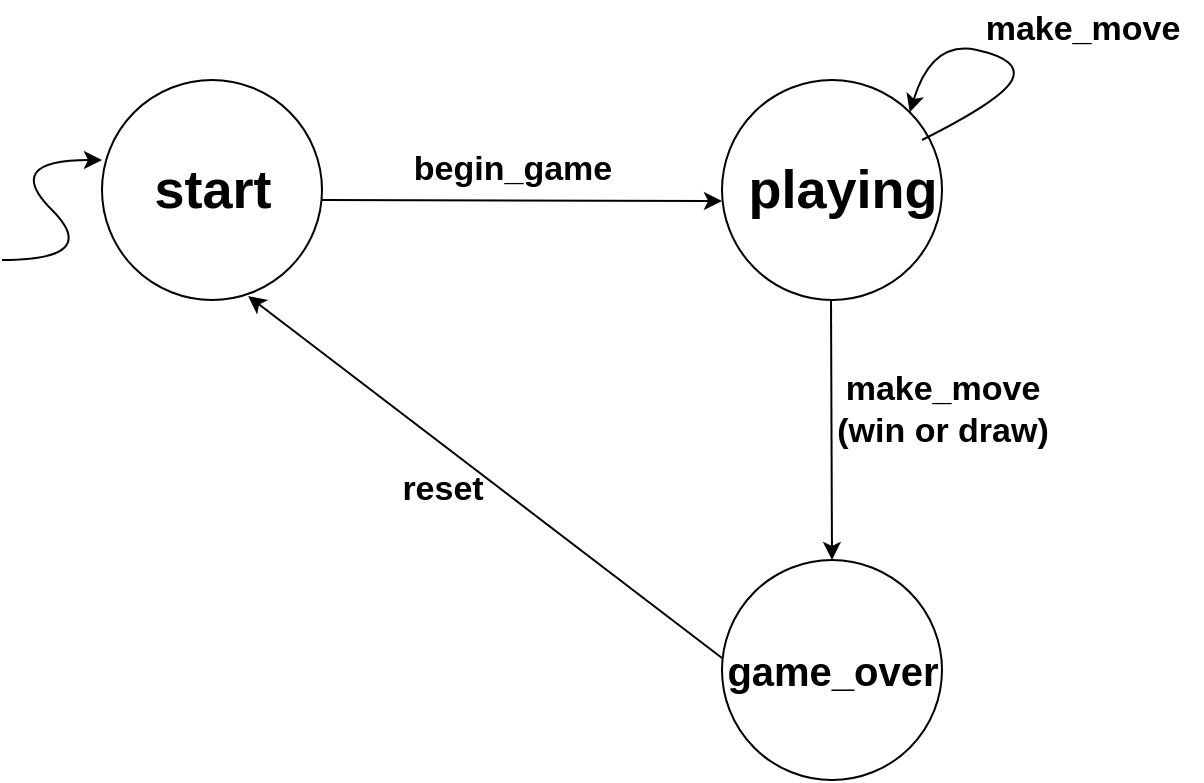 <mxfile version="24.4.7" type="device">
  <diagram name="Page-1" id="bc7b15i4IZp8_H-XlqAE">
    <mxGraphModel dx="1026" dy="650" grid="1" gridSize="10" guides="1" tooltips="1" connect="1" arrows="1" fold="1" page="1" pageScale="1" pageWidth="850" pageHeight="1100" math="0" shadow="0">
      <root>
        <mxCell id="0" />
        <mxCell id="1" parent="0" />
        <mxCell id="Olo1gMeRh3LsTrFDg5S3-1" value="" style="ellipse;whiteSpace=wrap;html=1;aspect=fixed;" vertex="1" parent="1">
          <mxGeometry x="130" y="180" width="110" height="110" as="geometry" />
        </mxCell>
        <mxCell id="Olo1gMeRh3LsTrFDg5S3-3" value="" style="curved=1;endArrow=classic;html=1;rounded=0;" edge="1" parent="1">
          <mxGeometry width="50" height="50" relative="1" as="geometry">
            <mxPoint x="80" y="270" as="sourcePoint" />
            <mxPoint x="130" y="220" as="targetPoint" />
            <Array as="points">
              <mxPoint x="130" y="270" />
              <mxPoint x="80" y="220" />
            </Array>
          </mxGeometry>
        </mxCell>
        <mxCell id="Olo1gMeRh3LsTrFDg5S3-4" value="" style="endArrow=classic;html=1;rounded=0;" edge="1" parent="1">
          <mxGeometry width="50" height="50" relative="1" as="geometry">
            <mxPoint x="240" y="240" as="sourcePoint" />
            <mxPoint x="440" y="240.5" as="targetPoint" />
          </mxGeometry>
        </mxCell>
        <mxCell id="Olo1gMeRh3LsTrFDg5S3-7" value="" style="ellipse;whiteSpace=wrap;html=1;aspect=fixed;" vertex="1" parent="1">
          <mxGeometry x="440" y="420" width="110" height="110" as="geometry" />
        </mxCell>
        <mxCell id="Olo1gMeRh3LsTrFDg5S3-8" value="" style="ellipse;whiteSpace=wrap;html=1;aspect=fixed;" vertex="1" parent="1">
          <mxGeometry x="440" y="180" width="110" height="110" as="geometry" />
        </mxCell>
        <mxCell id="Olo1gMeRh3LsTrFDg5S3-10" value="" style="endArrow=classic;html=1;rounded=0;entryX=0.5;entryY=0;entryDx=0;entryDy=0;" edge="1" parent="1" target="Olo1gMeRh3LsTrFDg5S3-7">
          <mxGeometry width="50" height="50" relative="1" as="geometry">
            <mxPoint x="494.5" y="290" as="sourcePoint" />
            <mxPoint x="494.5" y="390" as="targetPoint" />
          </mxGeometry>
        </mxCell>
        <mxCell id="Olo1gMeRh3LsTrFDg5S3-11" value="&lt;b&gt;&lt;font style=&quot;font-size: 27px;&quot;&gt;start&lt;/font&gt;&lt;/b&gt;" style="text;html=1;align=center;verticalAlign=middle;resizable=0;points=[];autosize=1;strokeColor=none;fillColor=none;" vertex="1" parent="1">
          <mxGeometry x="145" y="210" width="80" height="50" as="geometry" />
        </mxCell>
        <mxCell id="Olo1gMeRh3LsTrFDg5S3-12" value="&lt;span style=&quot;font-size: 27px;&quot;&gt;&lt;b&gt;playing&lt;/b&gt;&lt;/span&gt;" style="text;html=1;align=center;verticalAlign=middle;resizable=0;points=[];autosize=1;strokeColor=none;fillColor=none;" vertex="1" parent="1">
          <mxGeometry x="440" y="210" width="120" height="50" as="geometry" />
        </mxCell>
        <mxCell id="Olo1gMeRh3LsTrFDg5S3-13" value="&lt;b style=&quot;&quot;&gt;&lt;font style=&quot;font-size: 20px;&quot;&gt;game_over&lt;/font&gt;&lt;/b&gt;" style="text;html=1;align=center;verticalAlign=middle;resizable=0;points=[];autosize=1;strokeColor=none;fillColor=none;strokeWidth=3;" vertex="1" parent="1">
          <mxGeometry x="430" y="455" width="130" height="40" as="geometry" />
        </mxCell>
        <mxCell id="Olo1gMeRh3LsTrFDg5S3-15" value="" style="curved=1;endArrow=classic;html=1;rounded=0;entryX=1;entryY=0;entryDx=0;entryDy=0;" edge="1" parent="1" target="Olo1gMeRh3LsTrFDg5S3-8">
          <mxGeometry width="50" height="50" relative="1" as="geometry">
            <mxPoint x="540" y="210" as="sourcePoint" />
            <mxPoint x="540" y="180" as="targetPoint" />
            <Array as="points">
              <mxPoint x="580" y="190" />
              <mxPoint x="590" y="170" />
              <mxPoint x="545" y="160" />
            </Array>
          </mxGeometry>
        </mxCell>
        <mxCell id="Olo1gMeRh3LsTrFDg5S3-16" value="&lt;span style=&quot;font-size: 17px;&quot;&gt;&lt;b&gt;begin_game&lt;/b&gt;&lt;/span&gt;" style="text;html=1;align=center;verticalAlign=middle;resizable=0;points=[];autosize=1;strokeColor=none;fillColor=none;" vertex="1" parent="1">
          <mxGeometry x="275" y="210" width="120" height="30" as="geometry" />
        </mxCell>
        <mxCell id="Olo1gMeRh3LsTrFDg5S3-17" value="&lt;span style=&quot;font-size: 17px;&quot;&gt;&lt;b&gt;make_move&lt;/b&gt;&lt;/span&gt;" style="text;html=1;align=center;verticalAlign=middle;resizable=0;points=[];autosize=1;strokeColor=none;fillColor=none;" vertex="1" parent="1">
          <mxGeometry x="560" y="140" width="120" height="30" as="geometry" />
        </mxCell>
        <mxCell id="Olo1gMeRh3LsTrFDg5S3-18" value="&lt;span style=&quot;font-size: 17px;&quot;&gt;&lt;b&gt;make_move&lt;/b&gt;&lt;/span&gt;&lt;div&gt;&lt;span style=&quot;font-size: 17px;&quot;&gt;&lt;b&gt;(win or draw)&lt;/b&gt;&lt;/span&gt;&lt;/div&gt;" style="text;html=1;align=center;verticalAlign=middle;resizable=0;points=[];autosize=1;strokeColor=none;fillColor=none;" vertex="1" parent="1">
          <mxGeometry x="485" y="320" width="130" height="50" as="geometry" />
        </mxCell>
        <mxCell id="Olo1gMeRh3LsTrFDg5S3-19" value="" style="endArrow=classic;html=1;rounded=0;entryX=0.664;entryY=0.982;entryDx=0;entryDy=0;entryPerimeter=0;exitX=0;exitY=0.125;exitDx=0;exitDy=0;exitPerimeter=0;" edge="1" parent="1" target="Olo1gMeRh3LsTrFDg5S3-1">
          <mxGeometry width="50" height="50" relative="1" as="geometry">
            <mxPoint x="440" y="469.01" as="sourcePoint" />
            <mxPoint x="215.02" y="300" as="targetPoint" />
            <Array as="points">
              <mxPoint x="440" y="469.01" />
            </Array>
          </mxGeometry>
        </mxCell>
        <mxCell id="Olo1gMeRh3LsTrFDg5S3-20" value="&lt;b&gt;&lt;font style=&quot;font-size: 17px;&quot;&gt;reset&lt;/font&gt;&lt;/b&gt;" style="text;html=1;align=center;verticalAlign=middle;resizable=0;points=[];autosize=1;strokeColor=none;fillColor=none;" vertex="1" parent="1">
          <mxGeometry x="270" y="370" width="60" height="30" as="geometry" />
        </mxCell>
      </root>
    </mxGraphModel>
  </diagram>
</mxfile>
